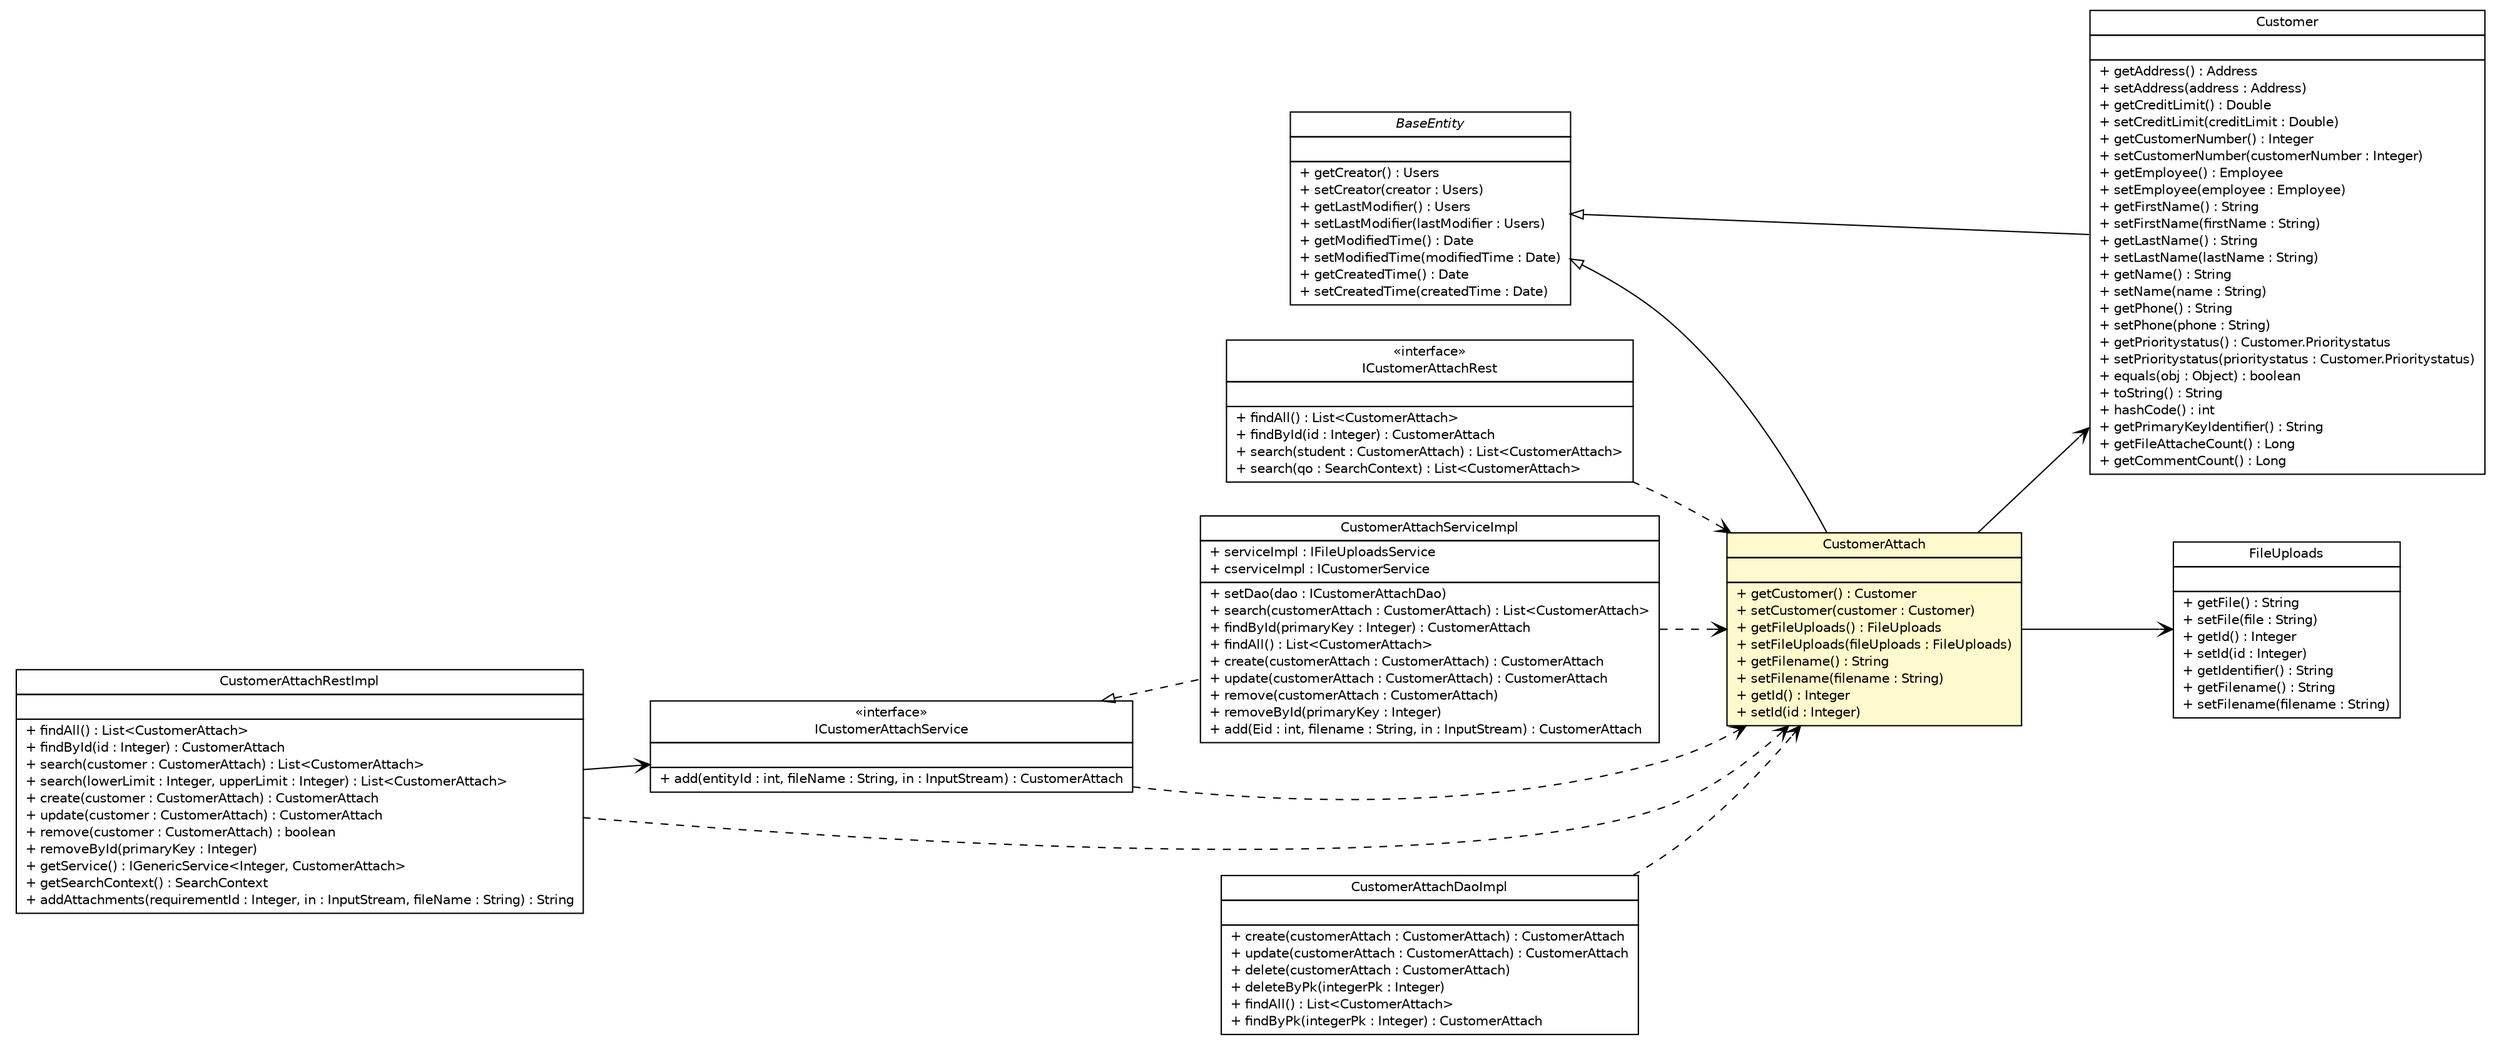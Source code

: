 #!/usr/local/bin/dot
#
# Class diagram 
# Generated by UMLGraph version 5.1 (http://www.umlgraph.org/)
#

digraph G {
	edge [fontname="Helvetica",fontsize=10,labelfontname="Helvetica",labelfontsize=10];
	node [fontname="Helvetica",fontsize=10,shape=plaintext];
	nodesep=0.25;
	ranksep=0.5;
	rankdir=LR;
	// com.inn.headstartdemo.service.ICustomerAttachService
	c51089 [label=<<table title="com.inn.headstartdemo.service.ICustomerAttachService" border="0" cellborder="1" cellspacing="0" cellpadding="2" port="p" href="../service/ICustomerAttachService.html">
		<tr><td><table border="0" cellspacing="0" cellpadding="1">
<tr><td align="center" balign="center"> &#171;interface&#187; </td></tr>
<tr><td align="center" balign="center"> ICustomerAttachService </td></tr>
		</table></td></tr>
		<tr><td><table border="0" cellspacing="0" cellpadding="1">
<tr><td align="left" balign="left">  </td></tr>
		</table></td></tr>
		<tr><td><table border="0" cellspacing="0" cellpadding="1">
<tr><td align="left" balign="left"> + add(entityId : int, fileName : String, in : InputStream) : CustomerAttach </td></tr>
		</table></td></tr>
		</table>>, fontname="Helvetica", fontcolor="black", fontsize=10.0];
	// com.inn.headstartdemo.service.impl.CustomerAttachServiceImpl
	c51118 [label=<<table title="com.inn.headstartdemo.service.impl.CustomerAttachServiceImpl" border="0" cellborder="1" cellspacing="0" cellpadding="2" port="p" href="../service/impl/CustomerAttachServiceImpl.html">
		<tr><td><table border="0" cellspacing="0" cellpadding="1">
<tr><td align="center" balign="center"> CustomerAttachServiceImpl </td></tr>
		</table></td></tr>
		<tr><td><table border="0" cellspacing="0" cellpadding="1">
<tr><td align="left" balign="left"> + serviceImpl : IFileUploadsService </td></tr>
<tr><td align="left" balign="left"> + cserviceImpl : ICustomerService </td></tr>
		</table></td></tr>
		<tr><td><table border="0" cellspacing="0" cellpadding="1">
<tr><td align="left" balign="left"> + setDao(dao : ICustomerAttachDao) </td></tr>
<tr><td align="left" balign="left"> + search(customerAttach : CustomerAttach) : List&lt;CustomerAttach&gt; </td></tr>
<tr><td align="left" balign="left"> + findById(primaryKey : Integer) : CustomerAttach </td></tr>
<tr><td align="left" balign="left"> + findAll() : List&lt;CustomerAttach&gt; </td></tr>
<tr><td align="left" balign="left"> + create(customerAttach : CustomerAttach) : CustomerAttach </td></tr>
<tr><td align="left" balign="left"> + update(customerAttach : CustomerAttach) : CustomerAttach </td></tr>
<tr><td align="left" balign="left"> + remove(customerAttach : CustomerAttach) </td></tr>
<tr><td align="left" balign="left"> + removeById(primaryKey : Integer) </td></tr>
<tr><td align="left" balign="left"> + add(Eid : int, filename : String, in : InputStream) : CustomerAttach </td></tr>
		</table></td></tr>
		</table>>, fontname="Helvetica", fontcolor="black", fontsize=10.0];
	// com.inn.headstartdemo.rest.ICustomerAttachRest
	c51138 [label=<<table title="com.inn.headstartdemo.rest.ICustomerAttachRest" border="0" cellborder="1" cellspacing="0" cellpadding="2" port="p" href="../rest/ICustomerAttachRest.html">
		<tr><td><table border="0" cellspacing="0" cellpadding="1">
<tr><td align="center" balign="center"> &#171;interface&#187; </td></tr>
<tr><td align="center" balign="center"> ICustomerAttachRest </td></tr>
		</table></td></tr>
		<tr><td><table border="0" cellspacing="0" cellpadding="1">
<tr><td align="left" balign="left">  </td></tr>
		</table></td></tr>
		<tr><td><table border="0" cellspacing="0" cellpadding="1">
<tr><td align="left" balign="left"> + findAll() : List&lt;CustomerAttach&gt; </td></tr>
<tr><td align="left" balign="left"> + findById(id : Integer) : CustomerAttach </td></tr>
<tr><td align="left" balign="left"> + search(student : CustomerAttach) : List&lt;CustomerAttach&gt; </td></tr>
<tr><td align="left" balign="left"> + search(qo : SearchContext) : List&lt;CustomerAttach&gt; </td></tr>
		</table></td></tr>
		</table>>, fontname="Helvetica", fontcolor="black", fontsize=10.0];
	// com.inn.headstartdemo.rest.impl.CustomerAttachRestImpl
	c51155 [label=<<table title="com.inn.headstartdemo.rest.impl.CustomerAttachRestImpl" border="0" cellborder="1" cellspacing="0" cellpadding="2" port="p" href="../rest/impl/CustomerAttachRestImpl.html">
		<tr><td><table border="0" cellspacing="0" cellpadding="1">
<tr><td align="center" balign="center"> CustomerAttachRestImpl </td></tr>
		</table></td></tr>
		<tr><td><table border="0" cellspacing="0" cellpadding="1">
<tr><td align="left" balign="left">  </td></tr>
		</table></td></tr>
		<tr><td><table border="0" cellspacing="0" cellpadding="1">
<tr><td align="left" balign="left"> + findAll() : List&lt;CustomerAttach&gt; </td></tr>
<tr><td align="left" balign="left"> + findById(id : Integer) : CustomerAttach </td></tr>
<tr><td align="left" balign="left"> + search(customer : CustomerAttach) : List&lt;CustomerAttach&gt; </td></tr>
<tr><td align="left" balign="left"> + search(lowerLimit : Integer, upperLimit : Integer) : List&lt;CustomerAttach&gt; </td></tr>
<tr><td align="left" balign="left"> + create(customer : CustomerAttach) : CustomerAttach </td></tr>
<tr><td align="left" balign="left"> + update(customer : CustomerAttach) : CustomerAttach </td></tr>
<tr><td align="left" balign="left"> + remove(customer : CustomerAttach) : boolean </td></tr>
<tr><td align="left" balign="left"> + removeById(primaryKey : Integer) </td></tr>
<tr><td align="left" balign="left"> + getService() : IGenericService&lt;Integer, CustomerAttach&gt; </td></tr>
<tr><td align="left" balign="left"> + getSearchContext() : SearchContext </td></tr>
<tr><td align="left" balign="left"> + addAttachments(requirementId : Integer, in : InputStream, fileName : String) : String </td></tr>
		</table></td></tr>
		</table>>, fontname="Helvetica", fontcolor="black", fontsize=10.0];
	// com.inn.headstartdemo.model.FileUploads
	c51179 [label=<<table title="com.inn.headstartdemo.model.FileUploads" border="0" cellborder="1" cellspacing="0" cellpadding="2" port="p" href="./FileUploads.html">
		<tr><td><table border="0" cellspacing="0" cellpadding="1">
<tr><td align="center" balign="center"> FileUploads </td></tr>
		</table></td></tr>
		<tr><td><table border="0" cellspacing="0" cellpadding="1">
<tr><td align="left" balign="left">  </td></tr>
		</table></td></tr>
		<tr><td><table border="0" cellspacing="0" cellpadding="1">
<tr><td align="left" balign="left"> + getFile() : String </td></tr>
<tr><td align="left" balign="left"> + setFile(file : String) </td></tr>
<tr><td align="left" balign="left"> + getId() : Integer </td></tr>
<tr><td align="left" balign="left"> + setId(id : Integer) </td></tr>
<tr><td align="left" balign="left"> + getIdentifier() : String </td></tr>
<tr><td align="left" balign="left"> + getFilename() : String </td></tr>
<tr><td align="left" balign="left"> + setFilename(filename : String) </td></tr>
		</table></td></tr>
		</table>>, fontname="Helvetica", fontcolor="black", fontsize=10.0];
	// com.inn.headstartdemo.model.CustomerAttach
	c51192 [label=<<table title="com.inn.headstartdemo.model.CustomerAttach" border="0" cellborder="1" cellspacing="0" cellpadding="2" port="p" bgcolor="lemonChiffon" href="./CustomerAttach.html">
		<tr><td><table border="0" cellspacing="0" cellpadding="1">
<tr><td align="center" balign="center"> CustomerAttach </td></tr>
		</table></td></tr>
		<tr><td><table border="0" cellspacing="0" cellpadding="1">
<tr><td align="left" balign="left">  </td></tr>
		</table></td></tr>
		<tr><td><table border="0" cellspacing="0" cellpadding="1">
<tr><td align="left" balign="left"> + getCustomer() : Customer </td></tr>
<tr><td align="left" balign="left"> + setCustomer(customer : Customer) </td></tr>
<tr><td align="left" balign="left"> + getFileUploads() : FileUploads </td></tr>
<tr><td align="left" balign="left"> + setFileUploads(fileUploads : FileUploads) </td></tr>
<tr><td align="left" balign="left"> + getFilename() : String </td></tr>
<tr><td align="left" balign="left"> + setFilename(filename : String) </td></tr>
<tr><td align="left" balign="left"> + getId() : Integer </td></tr>
<tr><td align="left" balign="left"> + setId(id : Integer) </td></tr>
		</table></td></tr>
		</table>>, fontname="Helvetica", fontcolor="black", fontsize=10.0];
	// com.inn.headstartdemo.model.Customer
	c51194 [label=<<table title="com.inn.headstartdemo.model.Customer" border="0" cellborder="1" cellspacing="0" cellpadding="2" port="p" href="./Customer.html">
		<tr><td><table border="0" cellspacing="0" cellpadding="1">
<tr><td align="center" balign="center"> Customer </td></tr>
		</table></td></tr>
		<tr><td><table border="0" cellspacing="0" cellpadding="1">
<tr><td align="left" balign="left">  </td></tr>
		</table></td></tr>
		<tr><td><table border="0" cellspacing="0" cellpadding="1">
<tr><td align="left" balign="left"> + getAddress() : Address </td></tr>
<tr><td align="left" balign="left"> + setAddress(address : Address) </td></tr>
<tr><td align="left" balign="left"> + getCreditLimit() : Double </td></tr>
<tr><td align="left" balign="left"> + setCreditLimit(creditLimit : Double) </td></tr>
<tr><td align="left" balign="left"> + getCustomerNumber() : Integer </td></tr>
<tr><td align="left" balign="left"> + setCustomerNumber(customerNumber : Integer) </td></tr>
<tr><td align="left" balign="left"> + getEmployee() : Employee </td></tr>
<tr><td align="left" balign="left"> + setEmployee(employee : Employee) </td></tr>
<tr><td align="left" balign="left"> + getFirstName() : String </td></tr>
<tr><td align="left" balign="left"> + setFirstName(firstName : String) </td></tr>
<tr><td align="left" balign="left"> + getLastName() : String </td></tr>
<tr><td align="left" balign="left"> + setLastName(lastName : String) </td></tr>
<tr><td align="left" balign="left"> + getName() : String </td></tr>
<tr><td align="left" balign="left"> + setName(name : String) </td></tr>
<tr><td align="left" balign="left"> + getPhone() : String </td></tr>
<tr><td align="left" balign="left"> + setPhone(phone : String) </td></tr>
<tr><td align="left" balign="left"> + getPrioritystatus() : Customer.Prioritystatus </td></tr>
<tr><td align="left" balign="left"> + setPrioritystatus(prioritystatus : Customer.Prioritystatus) </td></tr>
<tr><td align="left" balign="left"> + equals(obj : Object) : boolean </td></tr>
<tr><td align="left" balign="left"> + toString() : String </td></tr>
<tr><td align="left" balign="left"> + hashCode() : int </td></tr>
<tr><td align="left" balign="left"> + getPrimaryKeyIdentifier() : String </td></tr>
<tr><td align="left" balign="left"> + getFileAttacheCount() : Long </td></tr>
<tr><td align="left" balign="left"> + getCommentCount() : Long </td></tr>
		</table></td></tr>
		</table>>, fontname="Helvetica", fontcolor="black", fontsize=10.0];
	// com.inn.headstartdemo.utils.BaseEntity
	c51212 [label=<<table title="com.inn.headstartdemo.utils.BaseEntity" border="0" cellborder="1" cellspacing="0" cellpadding="2" port="p" href="../utils/BaseEntity.html">
		<tr><td><table border="0" cellspacing="0" cellpadding="1">
<tr><td align="center" balign="center"><font face="Helvetica-Oblique"> BaseEntity </font></td></tr>
		</table></td></tr>
		<tr><td><table border="0" cellspacing="0" cellpadding="1">
<tr><td align="left" balign="left">  </td></tr>
		</table></td></tr>
		<tr><td><table border="0" cellspacing="0" cellpadding="1">
<tr><td align="left" balign="left"> + getCreator() : Users </td></tr>
<tr><td align="left" balign="left"> + setCreator(creator : Users) </td></tr>
<tr><td align="left" balign="left"> + getLastModifier() : Users </td></tr>
<tr><td align="left" balign="left"> + setLastModifier(lastModifier : Users) </td></tr>
<tr><td align="left" balign="left"> + getModifiedTime() : Date </td></tr>
<tr><td align="left" balign="left"> + setModifiedTime(modifiedTime : Date) </td></tr>
<tr><td align="left" balign="left"> + getCreatedTime() : Date </td></tr>
<tr><td align="left" balign="left"> + setCreatedTime(createdTime : Date) </td></tr>
		</table></td></tr>
		</table>>, fontname="Helvetica", fontcolor="black", fontsize=10.0];
	// com.inn.headstartdemo.dao.impl.CustomerAttachDaoImpl
	c51276 [label=<<table title="com.inn.headstartdemo.dao.impl.CustomerAttachDaoImpl" border="0" cellborder="1" cellspacing="0" cellpadding="2" port="p" href="../dao/impl/CustomerAttachDaoImpl.html">
		<tr><td><table border="0" cellspacing="0" cellpadding="1">
<tr><td align="center" balign="center"> CustomerAttachDaoImpl </td></tr>
		</table></td></tr>
		<tr><td><table border="0" cellspacing="0" cellpadding="1">
<tr><td align="left" balign="left">  </td></tr>
		</table></td></tr>
		<tr><td><table border="0" cellspacing="0" cellpadding="1">
<tr><td align="left" balign="left"> + create(customerAttach : CustomerAttach) : CustomerAttach </td></tr>
<tr><td align="left" balign="left"> + update(customerAttach : CustomerAttach) : CustomerAttach </td></tr>
<tr><td align="left" balign="left"> + delete(customerAttach : CustomerAttach) </td></tr>
<tr><td align="left" balign="left"> + deleteByPk(integerPk : Integer) </td></tr>
<tr><td align="left" balign="left"> + findAll() : List&lt;CustomerAttach&gt; </td></tr>
<tr><td align="left" balign="left"> + findByPk(integerPk : Integer) : CustomerAttach </td></tr>
		</table></td></tr>
		</table>>, fontname="Helvetica", fontcolor="black", fontsize=10.0];
	//com.inn.headstartdemo.service.impl.CustomerAttachServiceImpl implements com.inn.headstartdemo.service.ICustomerAttachService
	c51089:p -> c51118:p [dir=back,arrowtail=empty,style=dashed];
	//com.inn.headstartdemo.model.CustomerAttach extends com.inn.headstartdemo.utils.BaseEntity
	c51212:p -> c51192:p [dir=back,arrowtail=empty];
	//com.inn.headstartdemo.model.Customer extends com.inn.headstartdemo.utils.BaseEntity
	c51212:p -> c51194:p [dir=back,arrowtail=empty];
	// com.inn.headstartdemo.rest.impl.CustomerAttachRestImpl NAVASSOC com.inn.headstartdemo.service.ICustomerAttachService
	c51155:p -> c51089:p [taillabel="", label="", headlabel="", fontname="Helvetica", fontcolor="black", fontsize=10.0, color="black", arrowhead=open];
	// com.inn.headstartdemo.model.CustomerAttach NAVASSOC com.inn.headstartdemo.model.Customer
	c51192:p -> c51194:p [taillabel="", label="", headlabel="", fontname="Helvetica", fontcolor="black", fontsize=10.0, color="black", arrowhead=open];
	// com.inn.headstartdemo.model.CustomerAttach NAVASSOC com.inn.headstartdemo.model.FileUploads
	c51192:p -> c51179:p [taillabel="", label="", headlabel="", fontname="Helvetica", fontcolor="black", fontsize=10.0, color="black", arrowhead=open];
	// com.inn.headstartdemo.service.ICustomerAttachService DEPEND com.inn.headstartdemo.model.CustomerAttach
	c51089:p -> c51192:p [taillabel="", label="", headlabel="", fontname="Helvetica", fontcolor="black", fontsize=10.0, color="black", arrowhead=open, style=dashed];
	// com.inn.headstartdemo.service.impl.CustomerAttachServiceImpl DEPEND com.inn.headstartdemo.model.CustomerAttach
	c51118:p -> c51192:p [taillabel="", label="", headlabel="", fontname="Helvetica", fontcolor="black", fontsize=10.0, color="black", arrowhead=open, style=dashed];
	// com.inn.headstartdemo.rest.ICustomerAttachRest DEPEND com.inn.headstartdemo.model.CustomerAttach
	c51138:p -> c51192:p [taillabel="", label="", headlabel="", fontname="Helvetica", fontcolor="black", fontsize=10.0, color="black", arrowhead=open, style=dashed];
	// com.inn.headstartdemo.rest.impl.CustomerAttachRestImpl DEPEND com.inn.headstartdemo.model.CustomerAttach
	c51155:p -> c51192:p [taillabel="", label="", headlabel="", fontname="Helvetica", fontcolor="black", fontsize=10.0, color="black", arrowhead=open, style=dashed];
	// com.inn.headstartdemo.dao.impl.CustomerAttachDaoImpl DEPEND com.inn.headstartdemo.model.CustomerAttach
	c51276:p -> c51192:p [taillabel="", label="", headlabel="", fontname="Helvetica", fontcolor="black", fontsize=10.0, color="black", arrowhead=open, style=dashed];
}

